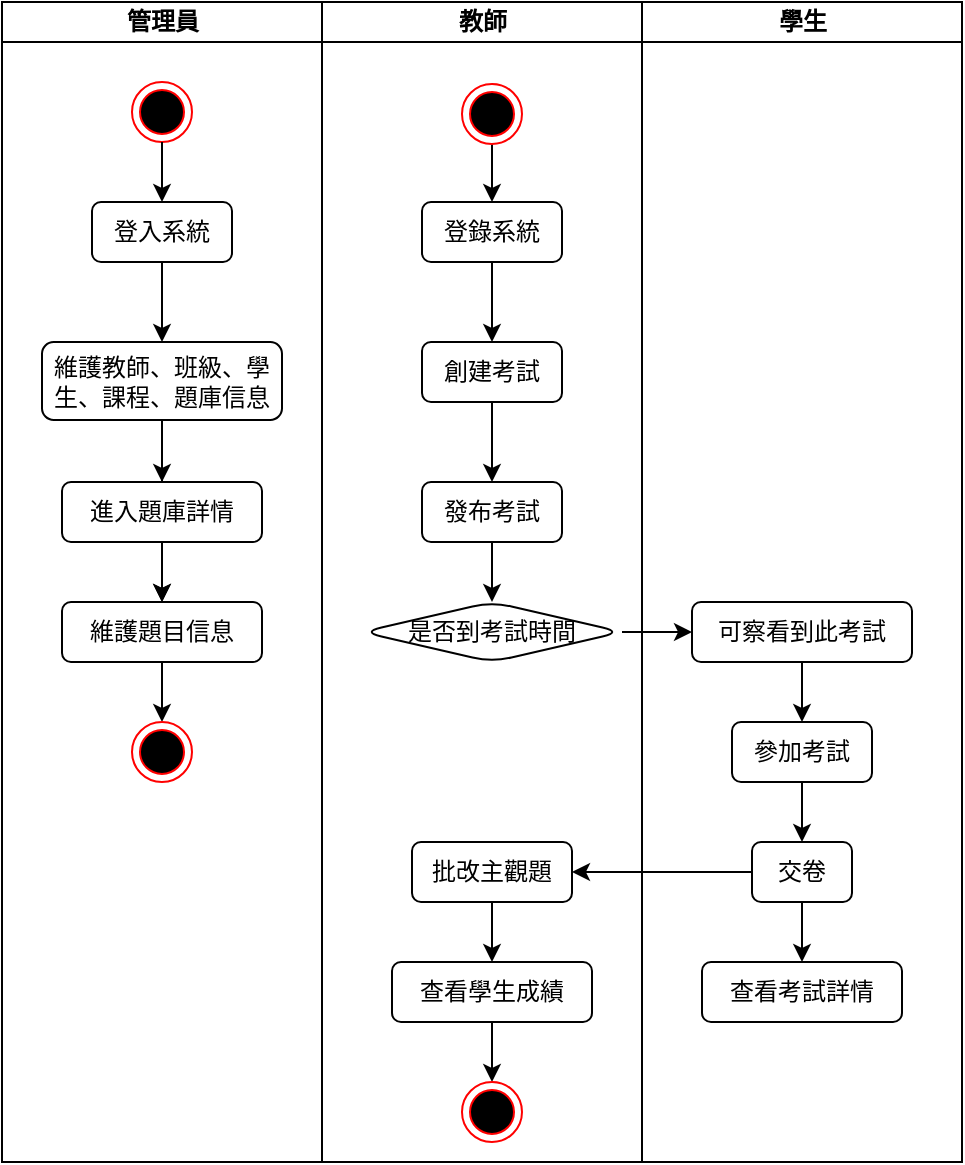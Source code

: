 <mxfile version="24.8.3">
  <diagram name="Page-1" id="DMIMQEsaAnDHCyPbpZAv">
    <mxGraphModel grid="1" page="1" gridSize="10" guides="1" tooltips="1" connect="1" arrows="1" fold="1" pageScale="1" pageWidth="827" pageHeight="1169" math="0" shadow="0">
      <root>
        <mxCell id="0" />
        <mxCell id="1" parent="0" />
        <mxCell id="cGJUi7aBLxtw4VQF1P7w-1" value="管理員" style="swimlane;html=1;startSize=20;container=0;" vertex="1" parent="1">
          <mxGeometry x="70" y="40" width="160" height="580" as="geometry" />
        </mxCell>
        <mxCell id="cGJUi7aBLxtw4VQF1P7w-2" value="" style="ellipse;html=1;shape=endState;fillColor=#000000;strokeColor=#ff0000;" vertex="1" parent="cGJUi7aBLxtw4VQF1P7w-1">
          <mxGeometry x="65" y="40" width="30" height="30" as="geometry" />
        </mxCell>
        <mxCell id="cGJUi7aBLxtw4VQF1P7w-3" value="" style="edgeStyle=orthogonalEdgeStyle;rounded=0;orthogonalLoop=1;jettySize=auto;html=1;entryX=0.5;entryY=0;entryDx=0;entryDy=0;" edge="1" parent="cGJUi7aBLxtw4VQF1P7w-1" source="cGJUi7aBLxtw4VQF1P7w-4" target="cGJUi7aBLxtw4VQF1P7w-7">
          <mxGeometry relative="1" as="geometry" />
        </mxCell>
        <mxCell id="cGJUi7aBLxtw4VQF1P7w-4" value="登入系統" style="rounded=1;whiteSpace=wrap;html=1;" vertex="1" parent="cGJUi7aBLxtw4VQF1P7w-1">
          <mxGeometry x="45" y="100" width="70" height="30" as="geometry" />
        </mxCell>
        <mxCell id="cGJUi7aBLxtw4VQF1P7w-5" style="edgeStyle=orthogonalEdgeStyle;rounded=0;orthogonalLoop=1;jettySize=auto;html=1;exitX=0.5;exitY=1;exitDx=0;exitDy=0;entryX=0.5;entryY=0;entryDx=0;entryDy=0;" edge="1" parent="cGJUi7aBLxtw4VQF1P7w-1" source="cGJUi7aBLxtw4VQF1P7w-7" target="cGJUi7aBLxtw4VQF1P7w-9">
          <mxGeometry relative="1" as="geometry" />
        </mxCell>
        <mxCell id="cGJUi7aBLxtw4VQF1P7w-6" value="" style="edgeStyle=orthogonalEdgeStyle;rounded=0;orthogonalLoop=1;jettySize=auto;html=1;" edge="1" parent="cGJUi7aBLxtw4VQF1P7w-1" source="cGJUi7aBLxtw4VQF1P7w-7" target="cGJUi7aBLxtw4VQF1P7w-11">
          <mxGeometry relative="1" as="geometry" />
        </mxCell>
        <mxCell id="cGJUi7aBLxtw4VQF1P7w-7" value="維護教師、班級、學生、課程、題庫信息" style="rounded=1;whiteSpace=wrap;html=1;" vertex="1" parent="cGJUi7aBLxtw4VQF1P7w-1">
          <mxGeometry x="20" y="170" width="120" height="39" as="geometry" />
        </mxCell>
        <mxCell id="cGJUi7aBLxtw4VQF1P7w-8" style="edgeStyle=orthogonalEdgeStyle;rounded=0;orthogonalLoop=1;jettySize=auto;html=1;exitX=0.5;exitY=1;exitDx=0;exitDy=0;entryX=0.5;entryY=0;entryDx=0;entryDy=0;" edge="1" parent="cGJUi7aBLxtw4VQF1P7w-1" source="cGJUi7aBLxtw4VQF1P7w-9" target="cGJUi7aBLxtw4VQF1P7w-11">
          <mxGeometry relative="1" as="geometry" />
        </mxCell>
        <mxCell id="cGJUi7aBLxtw4VQF1P7w-9" value="進入題庫詳情" style="rounded=1;whiteSpace=wrap;html=1;" vertex="1" parent="cGJUi7aBLxtw4VQF1P7w-1">
          <mxGeometry x="30" y="240" width="100" height="30" as="geometry" />
        </mxCell>
        <mxCell id="cGJUi7aBLxtw4VQF1P7w-10" style="edgeStyle=orthogonalEdgeStyle;rounded=0;orthogonalLoop=1;jettySize=auto;html=1;exitX=0.5;exitY=1;exitDx=0;exitDy=0;entryX=0.5;entryY=0;entryDx=0;entryDy=0;" edge="1" parent="cGJUi7aBLxtw4VQF1P7w-1" source="cGJUi7aBLxtw4VQF1P7w-11" target="cGJUi7aBLxtw4VQF1P7w-12">
          <mxGeometry relative="1" as="geometry" />
        </mxCell>
        <mxCell id="cGJUi7aBLxtw4VQF1P7w-11" value="維護題目信息" style="rounded=1;whiteSpace=wrap;html=1;" vertex="1" parent="cGJUi7aBLxtw4VQF1P7w-1">
          <mxGeometry x="30" y="300" width="100" height="30" as="geometry" />
        </mxCell>
        <mxCell id="cGJUi7aBLxtw4VQF1P7w-12" value="" style="ellipse;html=1;shape=endState;fillColor=#000000;strokeColor=#ff0000;" vertex="1" parent="cGJUi7aBLxtw4VQF1P7w-1">
          <mxGeometry x="65" y="360" width="30" height="30" as="geometry" />
        </mxCell>
        <mxCell id="cGJUi7aBLxtw4VQF1P7w-13" value="" style="endArrow=classic;html=1;rounded=0;entryX=0.5;entryY=0;entryDx=0;entryDy=0;exitX=0.5;exitY=1;exitDx=0;exitDy=0;" edge="1" parent="cGJUi7aBLxtw4VQF1P7w-1" source="cGJUi7aBLxtw4VQF1P7w-2" target="cGJUi7aBLxtw4VQF1P7w-4">
          <mxGeometry width="50" height="50" relative="1" as="geometry">
            <mxPoint x="250" y="300" as="sourcePoint" />
            <mxPoint x="300" y="250" as="targetPoint" />
          </mxGeometry>
        </mxCell>
        <mxCell id="cGJUi7aBLxtw4VQF1P7w-14" value="教師" style="swimlane;html=1;startSize=20;container=0;" vertex="1" parent="1">
          <mxGeometry x="230" y="40" width="160" height="580" as="geometry" />
        </mxCell>
        <mxCell id="cGJUi7aBLxtw4VQF1P7w-15" style="edgeStyle=orthogonalEdgeStyle;rounded=0;orthogonalLoop=1;jettySize=auto;html=1;exitX=0.5;exitY=1;exitDx=0;exitDy=0;entryX=0.5;entryY=0;entryDx=0;entryDy=0;" edge="1" parent="cGJUi7aBLxtw4VQF1P7w-14" source="cGJUi7aBLxtw4VQF1P7w-16" target="cGJUi7aBLxtw4VQF1P7w-17">
          <mxGeometry relative="1" as="geometry" />
        </mxCell>
        <mxCell id="cGJUi7aBLxtw4VQF1P7w-16" value="" style="ellipse;html=1;shape=endState;fillColor=#000000;strokeColor=#ff0000;" vertex="1" parent="cGJUi7aBLxtw4VQF1P7w-14">
          <mxGeometry x="70" y="41" width="30" height="30" as="geometry" />
        </mxCell>
        <mxCell id="cGJUi7aBLxtw4VQF1P7w-17" value="登錄系統" style="rounded=1;whiteSpace=wrap;html=1;" vertex="1" parent="cGJUi7aBLxtw4VQF1P7w-14">
          <mxGeometry x="50" y="100" width="70" height="30" as="geometry" />
        </mxCell>
        <mxCell id="cGJUi7aBLxtw4VQF1P7w-18" value="創建考試" style="whiteSpace=wrap;html=1;rounded=1;" vertex="1" parent="cGJUi7aBLxtw4VQF1P7w-14">
          <mxGeometry x="50" y="170" width="70" height="30" as="geometry" />
        </mxCell>
        <mxCell id="cGJUi7aBLxtw4VQF1P7w-19" value="" style="edgeStyle=orthogonalEdgeStyle;rounded=0;orthogonalLoop=1;jettySize=auto;html=1;" edge="1" parent="cGJUi7aBLxtw4VQF1P7w-14" source="cGJUi7aBLxtw4VQF1P7w-17" target="cGJUi7aBLxtw4VQF1P7w-18">
          <mxGeometry relative="1" as="geometry" />
        </mxCell>
        <mxCell id="cGJUi7aBLxtw4VQF1P7w-20" value="發布考試" style="rounded=1;whiteSpace=wrap;html=1;" vertex="1" parent="cGJUi7aBLxtw4VQF1P7w-14">
          <mxGeometry x="50" y="240" width="70" height="30" as="geometry" />
        </mxCell>
        <mxCell id="cGJUi7aBLxtw4VQF1P7w-21" value="" style="edgeStyle=orthogonalEdgeStyle;rounded=0;orthogonalLoop=1;jettySize=auto;html=1;" edge="1" parent="cGJUi7aBLxtw4VQF1P7w-14" source="cGJUi7aBLxtw4VQF1P7w-18" target="cGJUi7aBLxtw4VQF1P7w-20">
          <mxGeometry relative="1" as="geometry" />
        </mxCell>
        <mxCell id="cGJUi7aBLxtw4VQF1P7w-22" value="是否到考試時間" style="rhombus;whiteSpace=wrap;html=1;rounded=1;" vertex="1" parent="cGJUi7aBLxtw4VQF1P7w-14">
          <mxGeometry x="20" y="300" width="130" height="30" as="geometry" />
        </mxCell>
        <mxCell id="cGJUi7aBLxtw4VQF1P7w-23" value="" style="edgeStyle=orthogonalEdgeStyle;rounded=0;orthogonalLoop=1;jettySize=auto;html=1;" edge="1" parent="cGJUi7aBLxtw4VQF1P7w-14" source="cGJUi7aBLxtw4VQF1P7w-20" target="cGJUi7aBLxtw4VQF1P7w-22">
          <mxGeometry relative="1" as="geometry" />
        </mxCell>
        <mxCell id="cGJUi7aBLxtw4VQF1P7w-24" value="批改主觀題" style="whiteSpace=wrap;html=1;rounded=1;" vertex="1" parent="cGJUi7aBLxtw4VQF1P7w-14">
          <mxGeometry x="45" y="420" width="80" height="30" as="geometry" />
        </mxCell>
        <mxCell id="cGJUi7aBLxtw4VQF1P7w-25" style="edgeStyle=orthogonalEdgeStyle;rounded=0;orthogonalLoop=1;jettySize=auto;html=1;exitX=0.5;exitY=1;exitDx=0;exitDy=0;entryX=0.5;entryY=0;entryDx=0;entryDy=0;" edge="1" parent="cGJUi7aBLxtw4VQF1P7w-14" source="cGJUi7aBLxtw4VQF1P7w-26" target="cGJUi7aBLxtw4VQF1P7w-28">
          <mxGeometry relative="1" as="geometry" />
        </mxCell>
        <mxCell id="cGJUi7aBLxtw4VQF1P7w-26" value="查看學生成績" style="whiteSpace=wrap;html=1;rounded=1;" vertex="1" parent="cGJUi7aBLxtw4VQF1P7w-14">
          <mxGeometry x="35" y="480" width="100" height="30" as="geometry" />
        </mxCell>
        <mxCell id="cGJUi7aBLxtw4VQF1P7w-27" value="" style="edgeStyle=orthogonalEdgeStyle;rounded=0;orthogonalLoop=1;jettySize=auto;html=1;" edge="1" parent="cGJUi7aBLxtw4VQF1P7w-14" source="cGJUi7aBLxtw4VQF1P7w-24" target="cGJUi7aBLxtw4VQF1P7w-26">
          <mxGeometry relative="1" as="geometry" />
        </mxCell>
        <mxCell id="cGJUi7aBLxtw4VQF1P7w-28" value="" style="ellipse;html=1;shape=endState;fillColor=#000000;strokeColor=#ff0000;" vertex="1" parent="cGJUi7aBLxtw4VQF1P7w-14">
          <mxGeometry x="70" y="540" width="30" height="30" as="geometry" />
        </mxCell>
        <mxCell id="cGJUi7aBLxtw4VQF1P7w-29" value="學生" style="swimlane;html=1;startSize=20;container=0;" vertex="1" parent="1">
          <mxGeometry x="390" y="40" width="160" height="580" as="geometry" />
        </mxCell>
        <mxCell id="cGJUi7aBLxtw4VQF1P7w-30" value="可察看到此考試" style="rounded=1;whiteSpace=wrap;html=1;" vertex="1" parent="cGJUi7aBLxtw4VQF1P7w-29">
          <mxGeometry x="25" y="300" width="110" height="30" as="geometry" />
        </mxCell>
        <mxCell id="cGJUi7aBLxtw4VQF1P7w-31" value="參加考試" style="whiteSpace=wrap;html=1;rounded=1;" vertex="1" parent="cGJUi7aBLxtw4VQF1P7w-29">
          <mxGeometry x="45" y="360" width="70" height="30" as="geometry" />
        </mxCell>
        <mxCell id="cGJUi7aBLxtw4VQF1P7w-32" value="" style="edgeStyle=orthogonalEdgeStyle;rounded=0;orthogonalLoop=1;jettySize=auto;html=1;" edge="1" parent="cGJUi7aBLxtw4VQF1P7w-29" source="cGJUi7aBLxtw4VQF1P7w-30" target="cGJUi7aBLxtw4VQF1P7w-31">
          <mxGeometry relative="1" as="geometry" />
        </mxCell>
        <mxCell id="cGJUi7aBLxtw4VQF1P7w-33" value="交卷" style="whiteSpace=wrap;html=1;rounded=1;" vertex="1" parent="cGJUi7aBLxtw4VQF1P7w-29">
          <mxGeometry x="55" y="420" width="50" height="30" as="geometry" />
        </mxCell>
        <mxCell id="cGJUi7aBLxtw4VQF1P7w-34" value="" style="edgeStyle=orthogonalEdgeStyle;rounded=0;orthogonalLoop=1;jettySize=auto;html=1;" edge="1" parent="cGJUi7aBLxtw4VQF1P7w-29" source="cGJUi7aBLxtw4VQF1P7w-31" target="cGJUi7aBLxtw4VQF1P7w-33">
          <mxGeometry relative="1" as="geometry" />
        </mxCell>
        <mxCell id="cGJUi7aBLxtw4VQF1P7w-35" value="查看考試詳情" style="rounded=1;whiteSpace=wrap;html=1;" vertex="1" parent="cGJUi7aBLxtw4VQF1P7w-29">
          <mxGeometry x="30" y="480" width="100" height="30" as="geometry" />
        </mxCell>
        <mxCell id="cGJUi7aBLxtw4VQF1P7w-36" value="" style="edgeStyle=orthogonalEdgeStyle;rounded=0;orthogonalLoop=1;jettySize=auto;html=1;" edge="1" parent="cGJUi7aBLxtw4VQF1P7w-29" source="cGJUi7aBLxtw4VQF1P7w-33" target="cGJUi7aBLxtw4VQF1P7w-35">
          <mxGeometry relative="1" as="geometry" />
        </mxCell>
        <mxCell id="cGJUi7aBLxtw4VQF1P7w-37" value="" style="edgeStyle=orthogonalEdgeStyle;rounded=0;orthogonalLoop=1;jettySize=auto;html=1;" edge="1" parent="1" source="cGJUi7aBLxtw4VQF1P7w-22" target="cGJUi7aBLxtw4VQF1P7w-30">
          <mxGeometry relative="1" as="geometry" />
        </mxCell>
        <mxCell id="cGJUi7aBLxtw4VQF1P7w-38" value="" style="edgeStyle=orthogonalEdgeStyle;rounded=0;orthogonalLoop=1;jettySize=auto;html=1;" edge="1" parent="1" source="cGJUi7aBLxtw4VQF1P7w-33" target="cGJUi7aBLxtw4VQF1P7w-24">
          <mxGeometry relative="1" as="geometry" />
        </mxCell>
      </root>
    </mxGraphModel>
  </diagram>
</mxfile>
